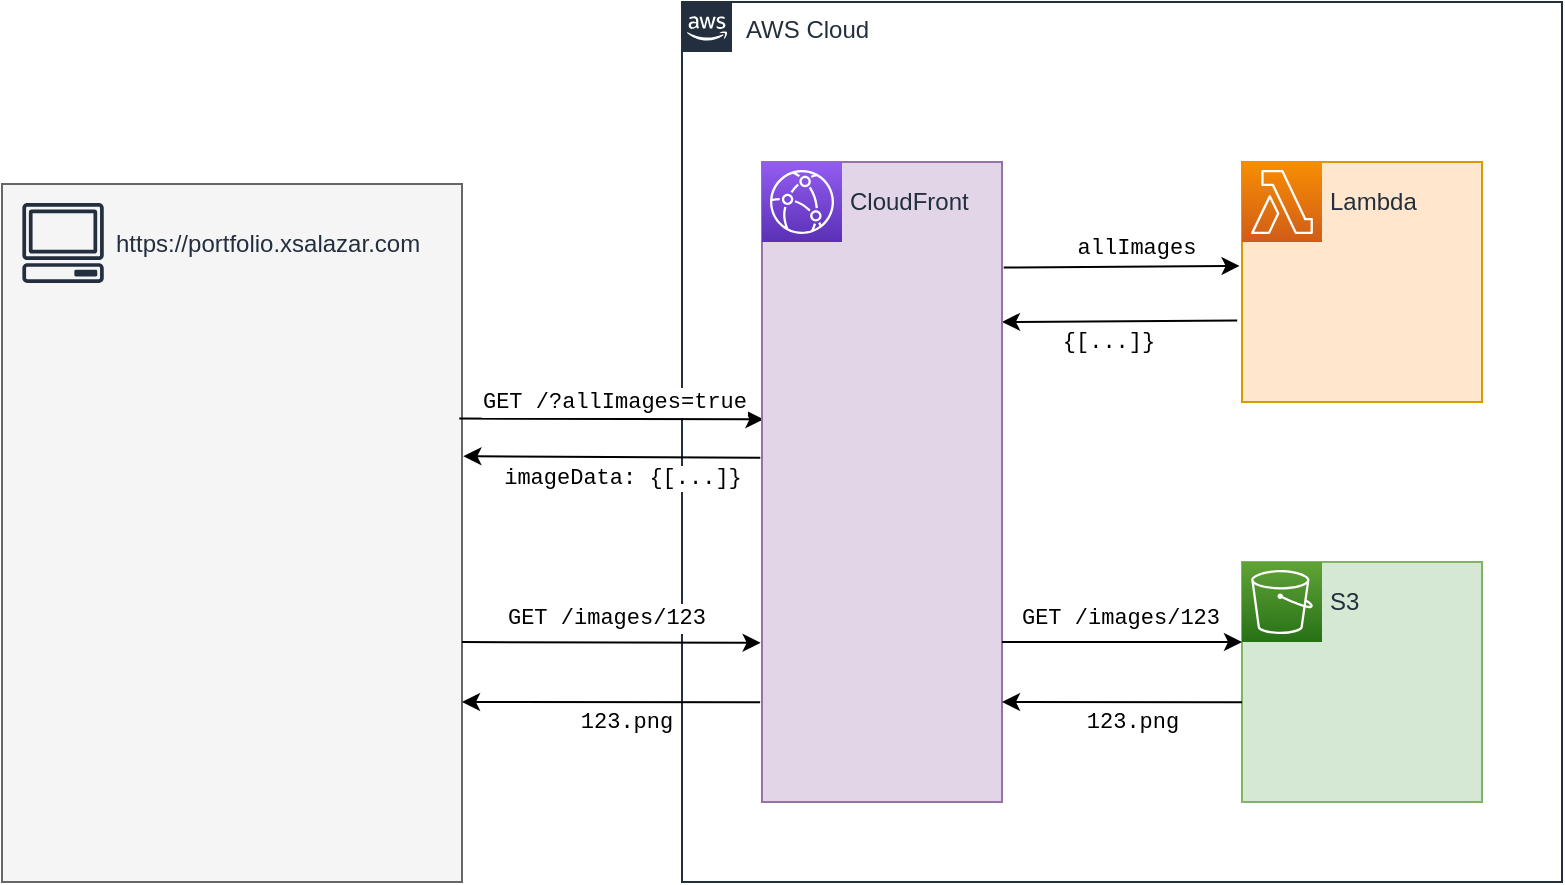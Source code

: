 <mxfile>
    <diagram id="SwhoCzNdGxN0UsxEIdWV" name="Page-1">
        <mxGraphModel dx="456" dy="1108" grid="1" gridSize="10" guides="1" tooltips="1" connect="1" arrows="1" fold="1" page="0" pageScale="1" pageWidth="850" pageHeight="1100" background="#ffffff" math="0" shadow="0">
            <root>
                <mxCell id="0"/>
                <mxCell id="1" parent="0"/>
                <mxCell id="64" value="AWS Cloud" style="points=[[0,0],[0.25,0],[0.5,0],[0.75,0],[1,0],[1,0.25],[1,0.5],[1,0.75],[1,1],[0.75,1],[0.5,1],[0.25,1],[0,1],[0,0.75],[0,0.5],[0,0.25]];outlineConnect=0;gradientColor=none;html=1;whiteSpace=wrap;fontSize=12;fontStyle=0;shape=mxgraph.aws4.group;grIcon=mxgraph.aws4.group_aws_cloud_alt;strokeColor=#232F3E;fillColor=none;verticalAlign=top;align=left;spacingLeft=30;fontColor=#232F3E;dashed=0;rounded=0;sketch=0;" parent="1" vertex="1">
                    <mxGeometry x="800" y="-240" width="440" height="440" as="geometry"/>
                </mxCell>
                <mxCell id="160" value="" style="rounded=0;whiteSpace=wrap;html=1;fontFamily=Courier New;fillColor=#ffe6cc;strokeColor=#d79b00;" parent="1" vertex="1">
                    <mxGeometry x="1080" y="-160" width="120" height="120" as="geometry"/>
                </mxCell>
                <mxCell id="153" value="" style="rounded=0;whiteSpace=wrap;html=1;fontFamily=Courier New;fillColor=#f5f5f5;fontColor=#333333;strokeColor=#666666;" parent="1" vertex="1">
                    <mxGeometry x="460" y="-149" width="230" height="349" as="geometry"/>
                </mxCell>
                <mxCell id="93" value="https://portfolio.xsalazar.com" style="outlineConnect=0;fontColor=#232F3E;gradientColor=none;fillColor=#232F3E;strokeColor=none;dashed=0;verticalLabelPosition=middle;verticalAlign=middle;align=left;html=1;fontSize=12;fontStyle=0;aspect=fixed;pointerEvents=1;shape=mxgraph.aws4.client;labelPosition=right;spacingLeft=4;" parent="1" vertex="1">
                    <mxGeometry x="470" y="-139.5" width="41.06" height="40" as="geometry"/>
                </mxCell>
                <mxCell id="147" style="edgeStyle=none;html=1;exitX=-0.02;exitY=0.66;exitDx=0;exitDy=0;entryX=1;entryY=0.25;entryDx=0;entryDy=0;exitPerimeter=0;" parent="1" source="160" target="152" edge="1">
                    <mxGeometry relative="1" as="geometry"/>
                </mxCell>
                <mxCell id="148" value="&lt;font face=&quot;Courier New&quot;&gt;{[...]}&lt;/font&gt;" style="edgeLabel;html=1;align=center;verticalAlign=middle;resizable=0;points=[];" parent="147" vertex="1" connectable="0">
                    <mxGeometry x="0.406" relative="1" as="geometry">
                        <mxPoint x="18" y="10" as="offset"/>
                    </mxGeometry>
                </mxCell>
                <mxCell id="138" value="Lambda" style="sketch=0;points=[[0,0,0],[0.25,0,0],[0.5,0,0],[0.75,0,0],[1,0,0],[0,1,0],[0.25,1,0],[0.5,1,0],[0.75,1,0],[1,1,0],[0,0.25,0],[0,0.5,0],[0,0.75,0],[1,0.25,0],[1,0.5,0],[1,0.75,0]];outlineConnect=0;fontColor=#232F3E;gradientColor=#F78E04;gradientDirection=north;fillColor=#D05C17;strokeColor=#ffffff;dashed=0;verticalLabelPosition=middle;verticalAlign=middle;align=left;html=1;fontSize=12;fontStyle=0;aspect=fixed;shape=mxgraph.aws4.resourceIcon;resIcon=mxgraph.aws4.lambda;labelPosition=right;spacingLeft=2;" parent="1" vertex="1">
                    <mxGeometry x="1080" y="-160" width="40" height="40" as="geometry"/>
                </mxCell>
                <mxCell id="144" style="edgeStyle=none;html=1;exitX=1.007;exitY=0.165;exitDx=0;exitDy=0;exitPerimeter=0;entryX=-0.01;entryY=0.433;entryDx=0;entryDy=0;entryPerimeter=0;" parent="1" source="152" target="160" edge="1">
                    <mxGeometry relative="1" as="geometry">
                        <mxPoint x="1039" y="-140" as="targetPoint"/>
                    </mxGeometry>
                </mxCell>
                <mxCell id="146" value="&lt;font face=&quot;Courier New&quot;&gt;allImages&lt;/font&gt;" style="edgeLabel;html=1;align=center;verticalAlign=middle;resizable=0;points=[];" parent="144" vertex="1" connectable="0">
                    <mxGeometry x="0.298" relative="1" as="geometry">
                        <mxPoint x="-11" y="-10" as="offset"/>
                    </mxGeometry>
                </mxCell>
                <mxCell id="94" style="edgeStyle=none;html=1;entryX=0.006;entryY=0.402;entryDx=0;entryDy=0;entryPerimeter=0;exitX=0.994;exitY=0.336;exitDx=0;exitDy=0;exitPerimeter=0;" parent="1" target="152" edge="1" source="153">
                    <mxGeometry relative="1" as="geometry">
                        <mxPoint x="730" y="-31" as="sourcePoint"/>
                        <mxPoint x="840" y="-30" as="targetPoint"/>
                    </mxGeometry>
                </mxCell>
                <mxCell id="95" value="&lt;font face=&quot;Courier New&quot;&gt;GET /?allImages=true&lt;/font&gt;" style="edgeLabel;html=1;align=center;verticalAlign=middle;resizable=0;points=[];" parent="94" vertex="1" connectable="0">
                    <mxGeometry x="-0.139" relative="1" as="geometry">
                        <mxPoint x="12" y="-9" as="offset"/>
                    </mxGeometry>
                </mxCell>
                <mxCell id="150" style="edgeStyle=none;rounded=1;html=1;exitX=-0.007;exitY=0.462;exitDx=0;exitDy=0;exitPerimeter=0;fontFamily=Courier New;strokeColor=default;entryX=1.003;entryY=0.39;entryDx=0;entryDy=0;entryPerimeter=0;" parent="1" source="152" target="153" edge="1">
                    <mxGeometry relative="1" as="geometry">
                        <mxPoint x="730" y="-11" as="targetPoint"/>
                    </mxGeometry>
                </mxCell>
                <mxCell id="151" value="imageData: {[...]}" style="edgeLabel;html=1;align=center;verticalAlign=middle;resizable=0;points=[];fontFamily=Courier New;" parent="150" vertex="1" connectable="0">
                    <mxGeometry x="0.416" relative="1" as="geometry">
                        <mxPoint x="36" y="10" as="offset"/>
                    </mxGeometry>
                </mxCell>
                <mxCell id="154" value="" style="rounded=0;whiteSpace=wrap;html=1;fontFamily=Courier New;fillColor=#d5e8d4;strokeColor=#82b366;" parent="1" vertex="1">
                    <mxGeometry x="1080" y="40" width="120" height="120" as="geometry"/>
                </mxCell>
                <mxCell id="141" value="S3" style="sketch=0;points=[[0,0,0],[0.25,0,0],[0.5,0,0],[0.75,0,0],[1,0,0],[0,1,0],[0.25,1,0],[0.5,1,0],[0.75,1,0],[1,1,0],[0,0.25,0],[0,0.5,0],[0,0.75,0],[1,0.25,0],[1,0.5,0],[1,0.75,0]];outlineConnect=0;fontColor=#232F3E;gradientColor=#60A337;gradientDirection=north;fillColor=#277116;strokeColor=#ffffff;dashed=0;verticalLabelPosition=middle;verticalAlign=middle;align=left;html=1;fontSize=12;fontStyle=0;aspect=fixed;shape=mxgraph.aws4.resourceIcon;resIcon=mxgraph.aws4.s3;labelPosition=right;spacingLeft=2;" parent="1" vertex="1">
                    <mxGeometry x="1080" y="40" width="40" height="40" as="geometry"/>
                </mxCell>
                <mxCell id="152" value="" style="rounded=0;whiteSpace=wrap;html=1;fontFamily=Courier New;fillColor=#e1d5e7;strokeColor=#9673a6;" parent="1" vertex="1">
                    <mxGeometry x="840" y="-160" width="120" height="320" as="geometry"/>
                </mxCell>
                <mxCell id="166" style="edgeStyle=none;html=1;entryX=0.002;entryY=0.654;entryDx=0;entryDy=0;entryPerimeter=0;exitX=1.004;exitY=0.567;exitDx=0;exitDy=0;exitPerimeter=0;" parent="1" edge="1">
                    <mxGeometry relative="1" as="geometry">
                        <mxPoint x="690.0" y="80.003" as="sourcePoint"/>
                        <mxPoint x="839.32" y="80.4" as="targetPoint"/>
                    </mxGeometry>
                </mxCell>
                <mxCell id="167" value="&lt;font face=&quot;Courier New&quot;&gt;GET /images/123&lt;/font&gt;" style="edgeLabel;html=1;align=center;verticalAlign=middle;resizable=0;points=[];" parent="166" vertex="1" connectable="0">
                    <mxGeometry x="-0.139" relative="1" as="geometry">
                        <mxPoint x="7" y="-12" as="offset"/>
                    </mxGeometry>
                </mxCell>
                <mxCell id="182" value="" style="endArrow=classic;html=1;rounded=1;fontFamily=Courier New;strokeColor=default;exitX=-0.004;exitY=0.875;exitDx=0;exitDy=0;exitPerimeter=0;entryX=1.004;entryY=0.799;entryDx=0;entryDy=0;entryPerimeter=0;" parent="1" edge="1">
                    <mxGeometry width="50" height="50" relative="1" as="geometry">
                        <mxPoint x="839.08" y="110.15" as="sourcePoint"/>
                        <mxPoint x="690.0" y="110.001" as="targetPoint"/>
                    </mxGeometry>
                </mxCell>
                <mxCell id="183" value="123.png" style="edgeLabel;html=1;align=center;verticalAlign=middle;resizable=0;points=[];fontFamily=Courier New;" parent="182" vertex="1" connectable="0">
                    <mxGeometry x="-0.207" relative="1" as="geometry">
                        <mxPoint x="-8" y="10" as="offset"/>
                    </mxGeometry>
                </mxCell>
                <mxCell id="211" value="CloudFront" style="sketch=0;points=[[0,0,0],[0.25,0,0],[0.5,0,0],[0.75,0,0],[1,0,0],[0,1,0],[0.25,1,0],[0.5,1,0],[0.75,1,0],[1,1,0],[0,0.25,0],[0,0.5,0],[0,0.75,0],[1,0.25,0],[1,0.5,0],[1,0.75,0]];outlineConnect=0;fontColor=#232F3E;gradientColor=#945DF2;gradientDirection=north;fillColor=#5A30B5;strokeColor=#ffffff;dashed=0;verticalLabelPosition=middle;verticalAlign=middle;align=left;html=1;fontSize=12;fontStyle=0;aspect=fixed;shape=mxgraph.aws4.resourceIcon;resIcon=mxgraph.aws4.cloudfront;labelPosition=right;spacingLeft=2;" vertex="1" parent="1">
                    <mxGeometry x="840" y="-160" width="40" height="40" as="geometry"/>
                </mxCell>
                <mxCell id="212" style="edgeStyle=none;html=1;exitX=1.004;exitY=0.567;exitDx=0;exitDy=0;exitPerimeter=0;entryX=0;entryY=1;entryDx=0;entryDy=0;entryPerimeter=0;" edge="1" parent="1" target="141">
                    <mxGeometry relative="1" as="geometry">
                        <mxPoint x="960.0" y="80.003" as="sourcePoint"/>
                        <mxPoint x="1040" y="80" as="targetPoint"/>
                    </mxGeometry>
                </mxCell>
                <mxCell id="213" value="&lt;font face=&quot;Courier New&quot;&gt;GET /images/123&lt;/font&gt;" style="edgeLabel;html=1;align=center;verticalAlign=middle;resizable=0;points=[];" vertex="1" connectable="0" parent="212">
                    <mxGeometry x="-0.139" relative="1" as="geometry">
                        <mxPoint x="7" y="-12" as="offset"/>
                    </mxGeometry>
                </mxCell>
                <mxCell id="214" value="" style="endArrow=classic;html=1;rounded=1;fontFamily=Courier New;strokeColor=default;exitX=-0.004;exitY=0.875;exitDx=0;exitDy=0;exitPerimeter=0;" edge="1" parent="1">
                    <mxGeometry width="50" height="50" relative="1" as="geometry">
                        <mxPoint x="1080.0" y="110.15" as="sourcePoint"/>
                        <mxPoint x="960" y="110" as="targetPoint"/>
                    </mxGeometry>
                </mxCell>
                <mxCell id="215" value="123.png" style="edgeLabel;html=1;align=center;verticalAlign=middle;resizable=0;points=[];fontFamily=Courier New;" vertex="1" connectable="0" parent="214">
                    <mxGeometry x="-0.207" relative="1" as="geometry">
                        <mxPoint x="-8" y="10" as="offset"/>
                    </mxGeometry>
                </mxCell>
            </root>
        </mxGraphModel>
    </diagram>
</mxfile>